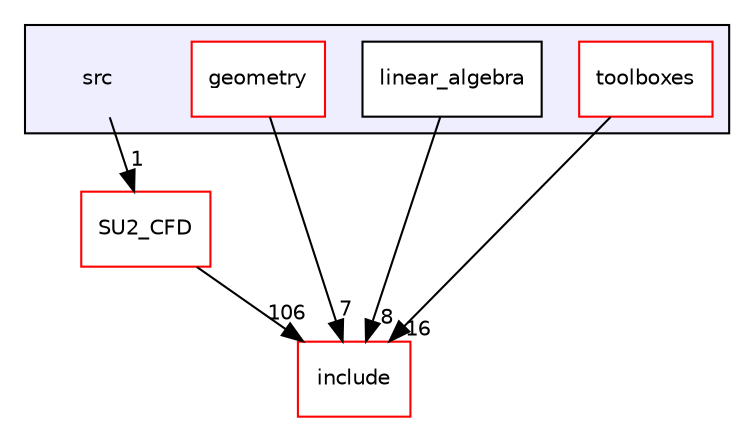 digraph "/home/boyd/Scrivania/Thesis/SU2/Common/src" {
  compound=true
  node [ fontsize="10", fontname="Helvetica"];
  edge [ labelfontsize="10", labelfontname="Helvetica"];
  subgraph clusterdir_3752367cbca4c9b58dde90984de9bccc {
    graph [ bgcolor="#eeeeff", pencolor="black", label="" URL="dir_3752367cbca4c9b58dde90984de9bccc.html"];
    dir_3752367cbca4c9b58dde90984de9bccc [shape=plaintext label="src"];
    dir_97bb17c0245c58f47f6073f38444f0fc [shape=box label="geometry" color="red" fillcolor="white" style="filled" URL="dir_97bb17c0245c58f47f6073f38444f0fc.html"];
    dir_39fbd36764025d3bfa71155694b009a6 [shape=box label="linear_algebra" color="black" fillcolor="white" style="filled" URL="dir_39fbd36764025d3bfa71155694b009a6.html"];
    dir_13bc7e962b412d68890c2d3a34e8ccf7 [shape=box label="toolboxes" color="red" fillcolor="white" style="filled" URL="dir_13bc7e962b412d68890c2d3a34e8ccf7.html"];
  }
  dir_6f9fd837e39f246a8f0c94f670ad0309 [shape=box label="SU2_CFD" fillcolor="white" style="filled" color="red" URL="dir_6f9fd837e39f246a8f0c94f670ad0309.html"];
  dir_92cb2900980f09bf257878861626e98f [shape=box label="include" fillcolor="white" style="filled" color="red" URL="dir_92cb2900980f09bf257878861626e98f.html"];
  dir_13bc7e962b412d68890c2d3a34e8ccf7->dir_92cb2900980f09bf257878861626e98f [headlabel="16", labeldistance=1.5 headhref="dir_000011_000000.html"];
  dir_39fbd36764025d3bfa71155694b009a6->dir_92cb2900980f09bf257878861626e98f [headlabel="8", labeldistance=1.5 headhref="dir_000010_000000.html"];
  dir_97bb17c0245c58f47f6073f38444f0fc->dir_92cb2900980f09bf257878861626e98f [headlabel="7", labeldistance=1.5 headhref="dir_000008_000000.html"];
  dir_6f9fd837e39f246a8f0c94f670ad0309->dir_92cb2900980f09bf257878861626e98f [headlabel="106", labeldistance=1.5 headhref="dir_000014_000000.html"];
  dir_3752367cbca4c9b58dde90984de9bccc->dir_6f9fd837e39f246a8f0c94f670ad0309 [headlabel="1", labeldistance=1.5 headhref="dir_000007_000014.html"];
}
